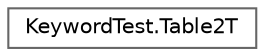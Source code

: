 digraph "Graphical Class Hierarchy"
{
 // LATEX_PDF_SIZE
  bgcolor="transparent";
  edge [fontname=Helvetica,fontsize=10,labelfontname=Helvetica,labelfontsize=10];
  node [fontname=Helvetica,fontsize=10,shape=box,height=0.2,width=0.4];
  rankdir="LR";
  Node0 [id="Node000000",label="KeywordTest.Table2T",height=0.2,width=0.4,color="grey40", fillcolor="white", style="filled",URL="$classKeywordTest_1_1Table2T.html",tooltip=" "];
}
